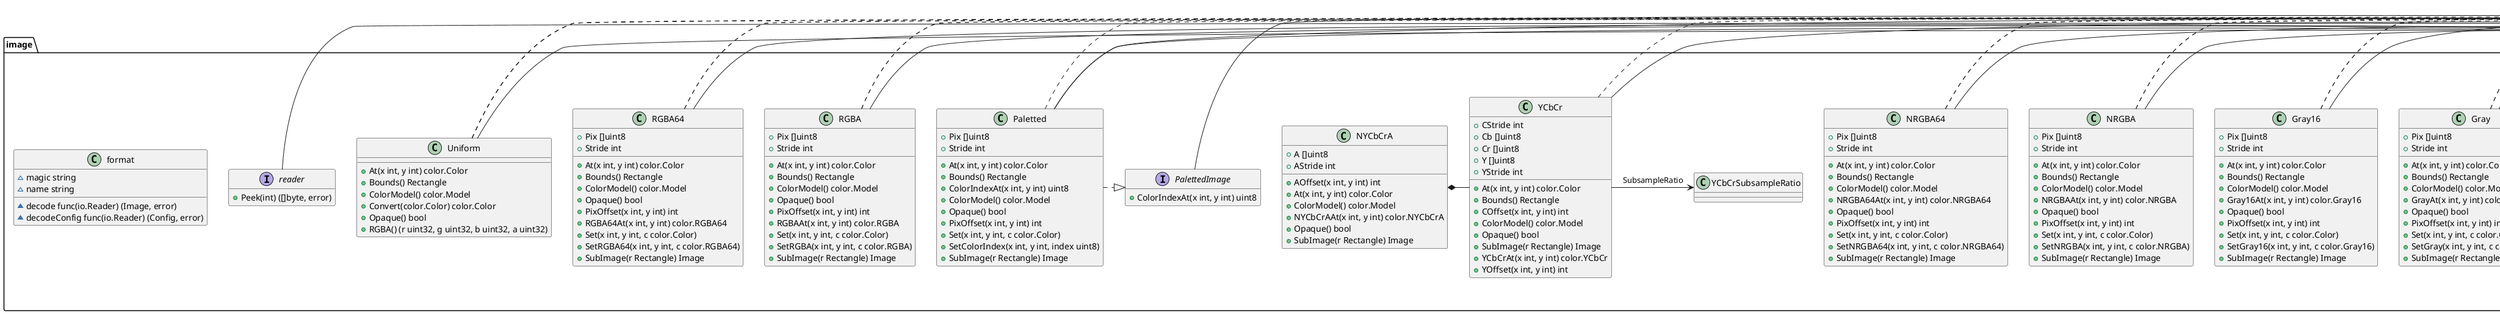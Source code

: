 
@startuml

set namespaceSeparator /

class image/Alpha {
	+Pix []uint8
	+Stride int
	+AlphaAt(x int, y int) color.Alpha
	+At(x int, y int) color.Color
	+Bounds() Rectangle
	+ColorModel() color.Model
	+Opaque() bool
	+PixOffset(x int, y int) int
	+Set(x int, y int, c color.Color)
	+SetAlpha(x int, y int, c color.Alpha)
	+SubImage(r Rectangle) Image
}

class image/Alpha16 {
	+Pix []uint8
	+Stride int
	+Alpha16At(x int, y int) color.Alpha16
	+At(x int, y int) color.Color
	+Bounds() Rectangle
	+ColorModel() color.Model
	+Opaque() bool
	+PixOffset(x int, y int) int
	+Set(x int, y int, c color.Color)
	+SetAlpha16(x int, y int, c color.Alpha16)
	+SubImage(r Rectangle) Image
}

class image/CMYK {
	+Pix []uint8
	+Stride int
	+At(x int, y int) color.Color
	+Bounds() Rectangle
	+CMYKAt(x int, y int) color.CMYK
	+ColorModel() color.Model
	+Opaque() bool
	+PixOffset(x int, y int) int
	+Set(x int, y int, c color.Color)
	+SetCMYK(x int, y int, c color.CMYK)
	+SubImage(r Rectangle) Image
}

class image/Config {
	+Height int
	+Width int
}

class image/Gray {
	+Pix []uint8
	+Stride int
	+At(x int, y int) color.Color
	+Bounds() Rectangle
	+ColorModel() color.Model
	+GrayAt(x int, y int) color.Gray
	+Opaque() bool
	+PixOffset(x int, y int) int
	+Set(x int, y int, c color.Color)
	+SetGray(x int, y int, c color.Gray)
	+SubImage(r Rectangle) Image
}

class image/Gray16 {
	+Pix []uint8
	+Stride int
	+At(x int, y int) color.Color
	+Bounds() Rectangle
	+ColorModel() color.Model
	+Gray16At(x int, y int) color.Gray16
	+Opaque() bool
	+PixOffset(x int, y int) int
	+Set(x int, y int, c color.Color)
	+SetGray16(x int, y int, c color.Gray16)
	+SubImage(r Rectangle) Image
}

class image/NRGBA {
	+Pix []uint8
	+Stride int
	+At(x int, y int) color.Color
	+Bounds() Rectangle
	+ColorModel() color.Model
	+NRGBAAt(x int, y int) color.NRGBA
	+Opaque() bool
	+PixOffset(x int, y int) int
	+Set(x int, y int, c color.Color)
	+SetNRGBA(x int, y int, c color.NRGBA)
	+SubImage(r Rectangle) Image
}

class image/NRGBA64 {
	+Pix []uint8
	+Stride int
	+At(x int, y int) color.Color
	+Bounds() Rectangle
	+ColorModel() color.Model
	+NRGBA64At(x int, y int) color.NRGBA64
	+Opaque() bool
	+PixOffset(x int, y int) int
	+Set(x int, y int, c color.Color)
	+SetNRGBA64(x int, y int, c color.NRGBA64)
	+SubImage(r Rectangle) Image
}

class image/NYCbCrA {
	+A []uint8
	+AStride int
	+AOffset(x int, y int) int
	+At(x int, y int) color.Color
	+ColorModel() color.Model
	+NYCbCrAAt(x int, y int) color.NYCbCrA
	+Opaque() bool
	+SubImage(r Rectangle) Image
}

class image/Paletted {
	+Pix []uint8
	+Stride int
	+At(x int, y int) color.Color
	+Bounds() Rectangle
	+ColorIndexAt(x int, y int) uint8
	+ColorModel() color.Model
	+Opaque() bool
	+PixOffset(x int, y int) int
	+Set(x int, y int, c color.Color)
	+SetColorIndex(x int, y int, index uint8)
	+SubImage(r Rectangle) Image
}

class image/Point {
	+X int
	+Y int
	+Add(q Point) Point
	+Div(k int) Point
	+Eq(q Point) bool
	+In(r Rectangle) bool
	+Mod(r Rectangle) Point
	+Mul(k int) Point
	+String() string
	+Sub(q Point) Point
}

class image/RGBA {
	+Pix []uint8
	+Stride int
	+At(x int, y int) color.Color
	+Bounds() Rectangle
	+ColorModel() color.Model
	+Opaque() bool
	+PixOffset(x int, y int) int
	+RGBAAt(x int, y int) color.RGBA
	+Set(x int, y int, c color.Color)
	+SetRGBA(x int, y int, c color.RGBA)
	+SubImage(r Rectangle) Image
}

class image/RGBA64 {
	+Pix []uint8
	+Stride int
	+At(x int, y int) color.Color
	+Bounds() Rectangle
	+ColorModel() color.Model
	+Opaque() bool
	+PixOffset(x int, y int) int
	+RGBA64At(x int, y int) color.RGBA64
	+Set(x int, y int, c color.Color)
	+SetRGBA64(x int, y int, c color.RGBA64)
	+SubImage(r Rectangle) Image
}

class image/Rectangle {
	+Add(p Point) Rectangle
	+At(x int, y int) color.Color
	+Bounds() Rectangle
	+Canon() Rectangle
	+ColorModel() color.Model
	+Dx() int
	+Dy() int
	+Empty() bool
	+Eq(s Rectangle) bool
	+In(s Rectangle) bool
	+Inset(n int) Rectangle
	+Intersect(s Rectangle) Rectangle
	+Overlaps(s Rectangle) bool
	+Size() Point
	+String() string
	+Sub(p Point) Rectangle
	+Union(s Rectangle) Rectangle
}

class image/Uniform {
	+At(x int, y int) color.Color
	+Bounds() Rectangle
	+ColorModel() color.Model
	+Convert(color.Color) color.Color
	+Opaque() bool
	+RGBA() (r uint32, g uint32, b uint32, a uint32)
}

class image/YCbCr {
	+CStride int
	+Cb []uint8
	+Cr []uint8
	+Y []uint8
	+YStride int
	+At(x int, y int) color.Color
	+Bounds() Rectangle
	+COffset(x int, y int) int
	+ColorModel() color.Model
	+Opaque() bool
	+SubImage(r Rectangle) Image
	+YCbCrAt(x int, y int) color.YCbCr
	+YOffset(x int, y int) int
}

class image/format {
	~decode func(io.Reader) (Image, error)
	~decodeConfig func(io.Reader) (Config, error)
	~magic string
	~name string
}

interface image/Image {
	+At(x int, y int) color.Color
	+Bounds() Rectangle
	+ColorModel() color.Model
}

interface image/PalettedImage {
	+ColorIndexAt(x int, y int) uint8
}

interface image/reader {
	+Peek(int) ([]byte, error)
}
"image/Alpha" .|> "image/Image"
"image/Alpha" -> "image/Rectangle": Rect
"image/Alpha" .|> "image/draw/Image"
"image/Alpha16" .|> "image/Image"
"image/Alpha16" -> "image/Rectangle": Rect
"image/Alpha16" .|> "image/draw/Image"
"image/CMYK" .|> "image/Image"
"image/CMYK" -> "image/Rectangle": Rect
"image/CMYK" .|> "image/draw/Image"
"image/Config" -> "image/color/Model": ColorModel
"image/Gray" .|> "image/Image"
"image/Gray" -> "image/Rectangle": Rect
"image/Gray" .|> "image/draw/Image"
"image/Gray16" .|> "image/Image"
"image/Gray16" -> "image/Rectangle": Rect
"image/Gray16" .|> "image/draw/Image"
"image/NRGBA" .|> "image/Image"
"image/NRGBA" -> "image/Rectangle": Rect
"image/NRGBA" .|> "image/draw/Image"
"image/NRGBA64" .|> "image/Image"
"image/NRGBA64" -> "image/Rectangle": Rect
"image/NRGBA64" .|> "image/draw/Image"
"image/NYCbCrA" *- "image/YCbCr"
"image/Paletted" .|> "image/PalettedImage"
"image/Paletted" -> "image/Rectangle": Rect
"image/Paletted" -> "image/color/Palette": Palette
"image/Paletted" .|> "image/draw/Image"
"image/RGBA" .|> "image/Image"
"image/RGBA" -> "image/Rectangle": Rect
"image/RGBA" .|> "image/draw/Image"
"image/RGBA64" .|> "image/Image"
"image/RGBA64" -> "image/Rectangle": Rect
"image/RGBA64" .|> "image/draw/Image"
"image/Rectangle" .|> "image/Image"
"image/Rectangle" -> "image/Point": Min
"image/Rectangle" -> "image/Point": Max
"image/Uniform" .|> "image/Image"
"image/Uniform" -> "image/color/Color": C
"image/Uniform" .|> "image/color/Color"
"image/Uniform" .|> "image/color/Model"
"image/YCbCr" .|> "image/Image"
"image/YCbCr" -> "image/Rectangle": Rect
"image/YCbCr" -> "image/YCbCrSubsampleRatio": SubsampleRatio
"image/PalettedImage" -|> "image/Image"
"image/reader" -|> "io/Reader"

interface image/color/Color {
}

interface image/color/Model {
}

interface image/draw/Image {
}

interface io/Reader {
}

hide interface fields

@enduml
